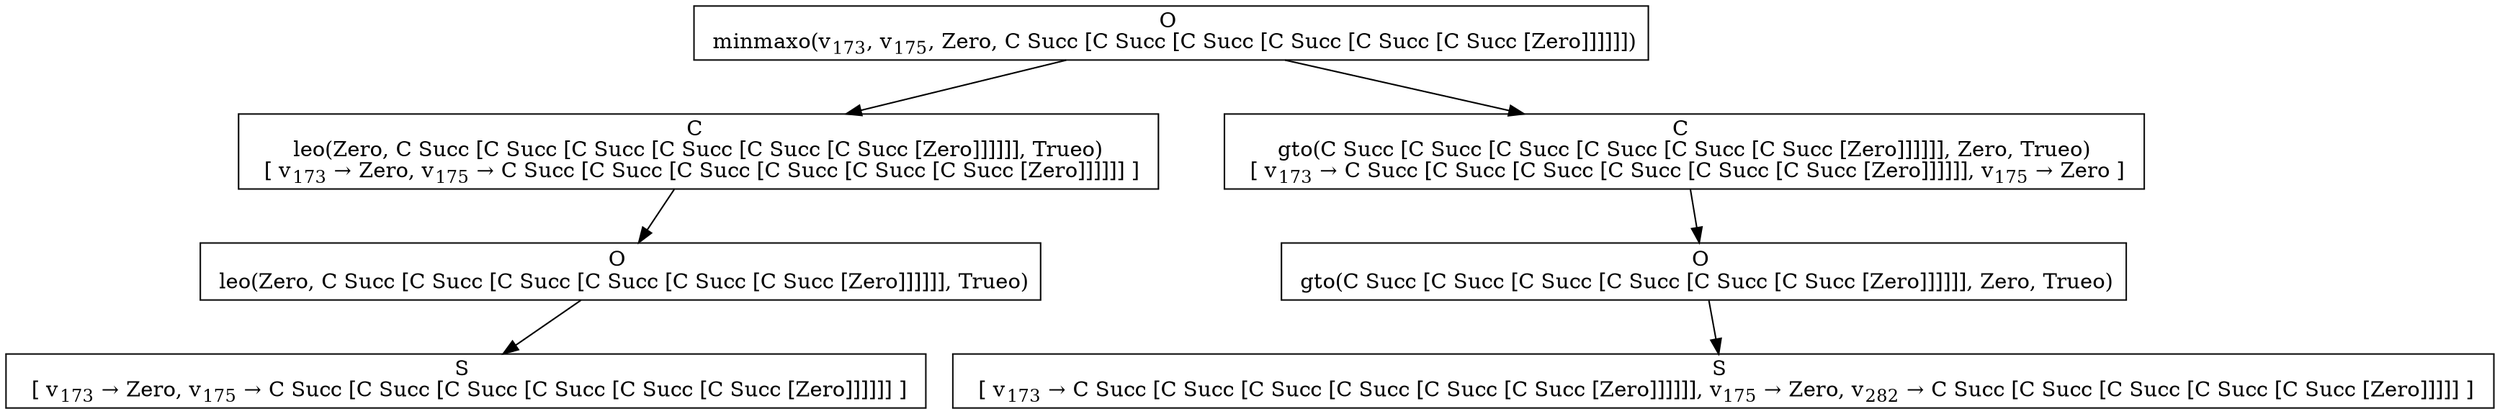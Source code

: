 digraph {
    graph [rankdir=TB
          ,bgcolor=transparent];
    node [shape=box
         ,fillcolor=white
         ,style=filled];
    0 [label=<O <BR/> minmaxo(v<SUB>173</SUB>, v<SUB>175</SUB>, Zero, C Succ [C Succ [C Succ [C Succ [C Succ [C Succ [Zero]]]]]])>];
    1 [label=<C <BR/> leo(Zero, C Succ [C Succ [C Succ [C Succ [C Succ [C Succ [Zero]]]]]], Trueo) <BR/>  [ v<SUB>173</SUB> &rarr; Zero, v<SUB>175</SUB> &rarr; C Succ [C Succ [C Succ [C Succ [C Succ [C Succ [Zero]]]]]] ] >];
    2 [label=<C <BR/> gto(C Succ [C Succ [C Succ [C Succ [C Succ [C Succ [Zero]]]]]], Zero, Trueo) <BR/>  [ v<SUB>173</SUB> &rarr; C Succ [C Succ [C Succ [C Succ [C Succ [C Succ [Zero]]]]]], v<SUB>175</SUB> &rarr; Zero ] >];
    3 [label=<O <BR/> leo(Zero, C Succ [C Succ [C Succ [C Succ [C Succ [C Succ [Zero]]]]]], Trueo)>];
    4 [label=<S <BR/>  [ v<SUB>173</SUB> &rarr; Zero, v<SUB>175</SUB> &rarr; C Succ [C Succ [C Succ [C Succ [C Succ [C Succ [Zero]]]]]] ] >];
    5 [label=<O <BR/> gto(C Succ [C Succ [C Succ [C Succ [C Succ [C Succ [Zero]]]]]], Zero, Trueo)>];
    6 [label=<S <BR/>  [ v<SUB>173</SUB> &rarr; C Succ [C Succ [C Succ [C Succ [C Succ [C Succ [Zero]]]]]], v<SUB>175</SUB> &rarr; Zero, v<SUB>282</SUB> &rarr; C Succ [C Succ [C Succ [C Succ [C Succ [Zero]]]]] ] >];
    0 -> 1 [label=""];
    0 -> 2 [label=""];
    1 -> 3 [label=""];
    2 -> 5 [label=""];
    3 -> 4 [label=""];
    5 -> 6 [label=""];
}